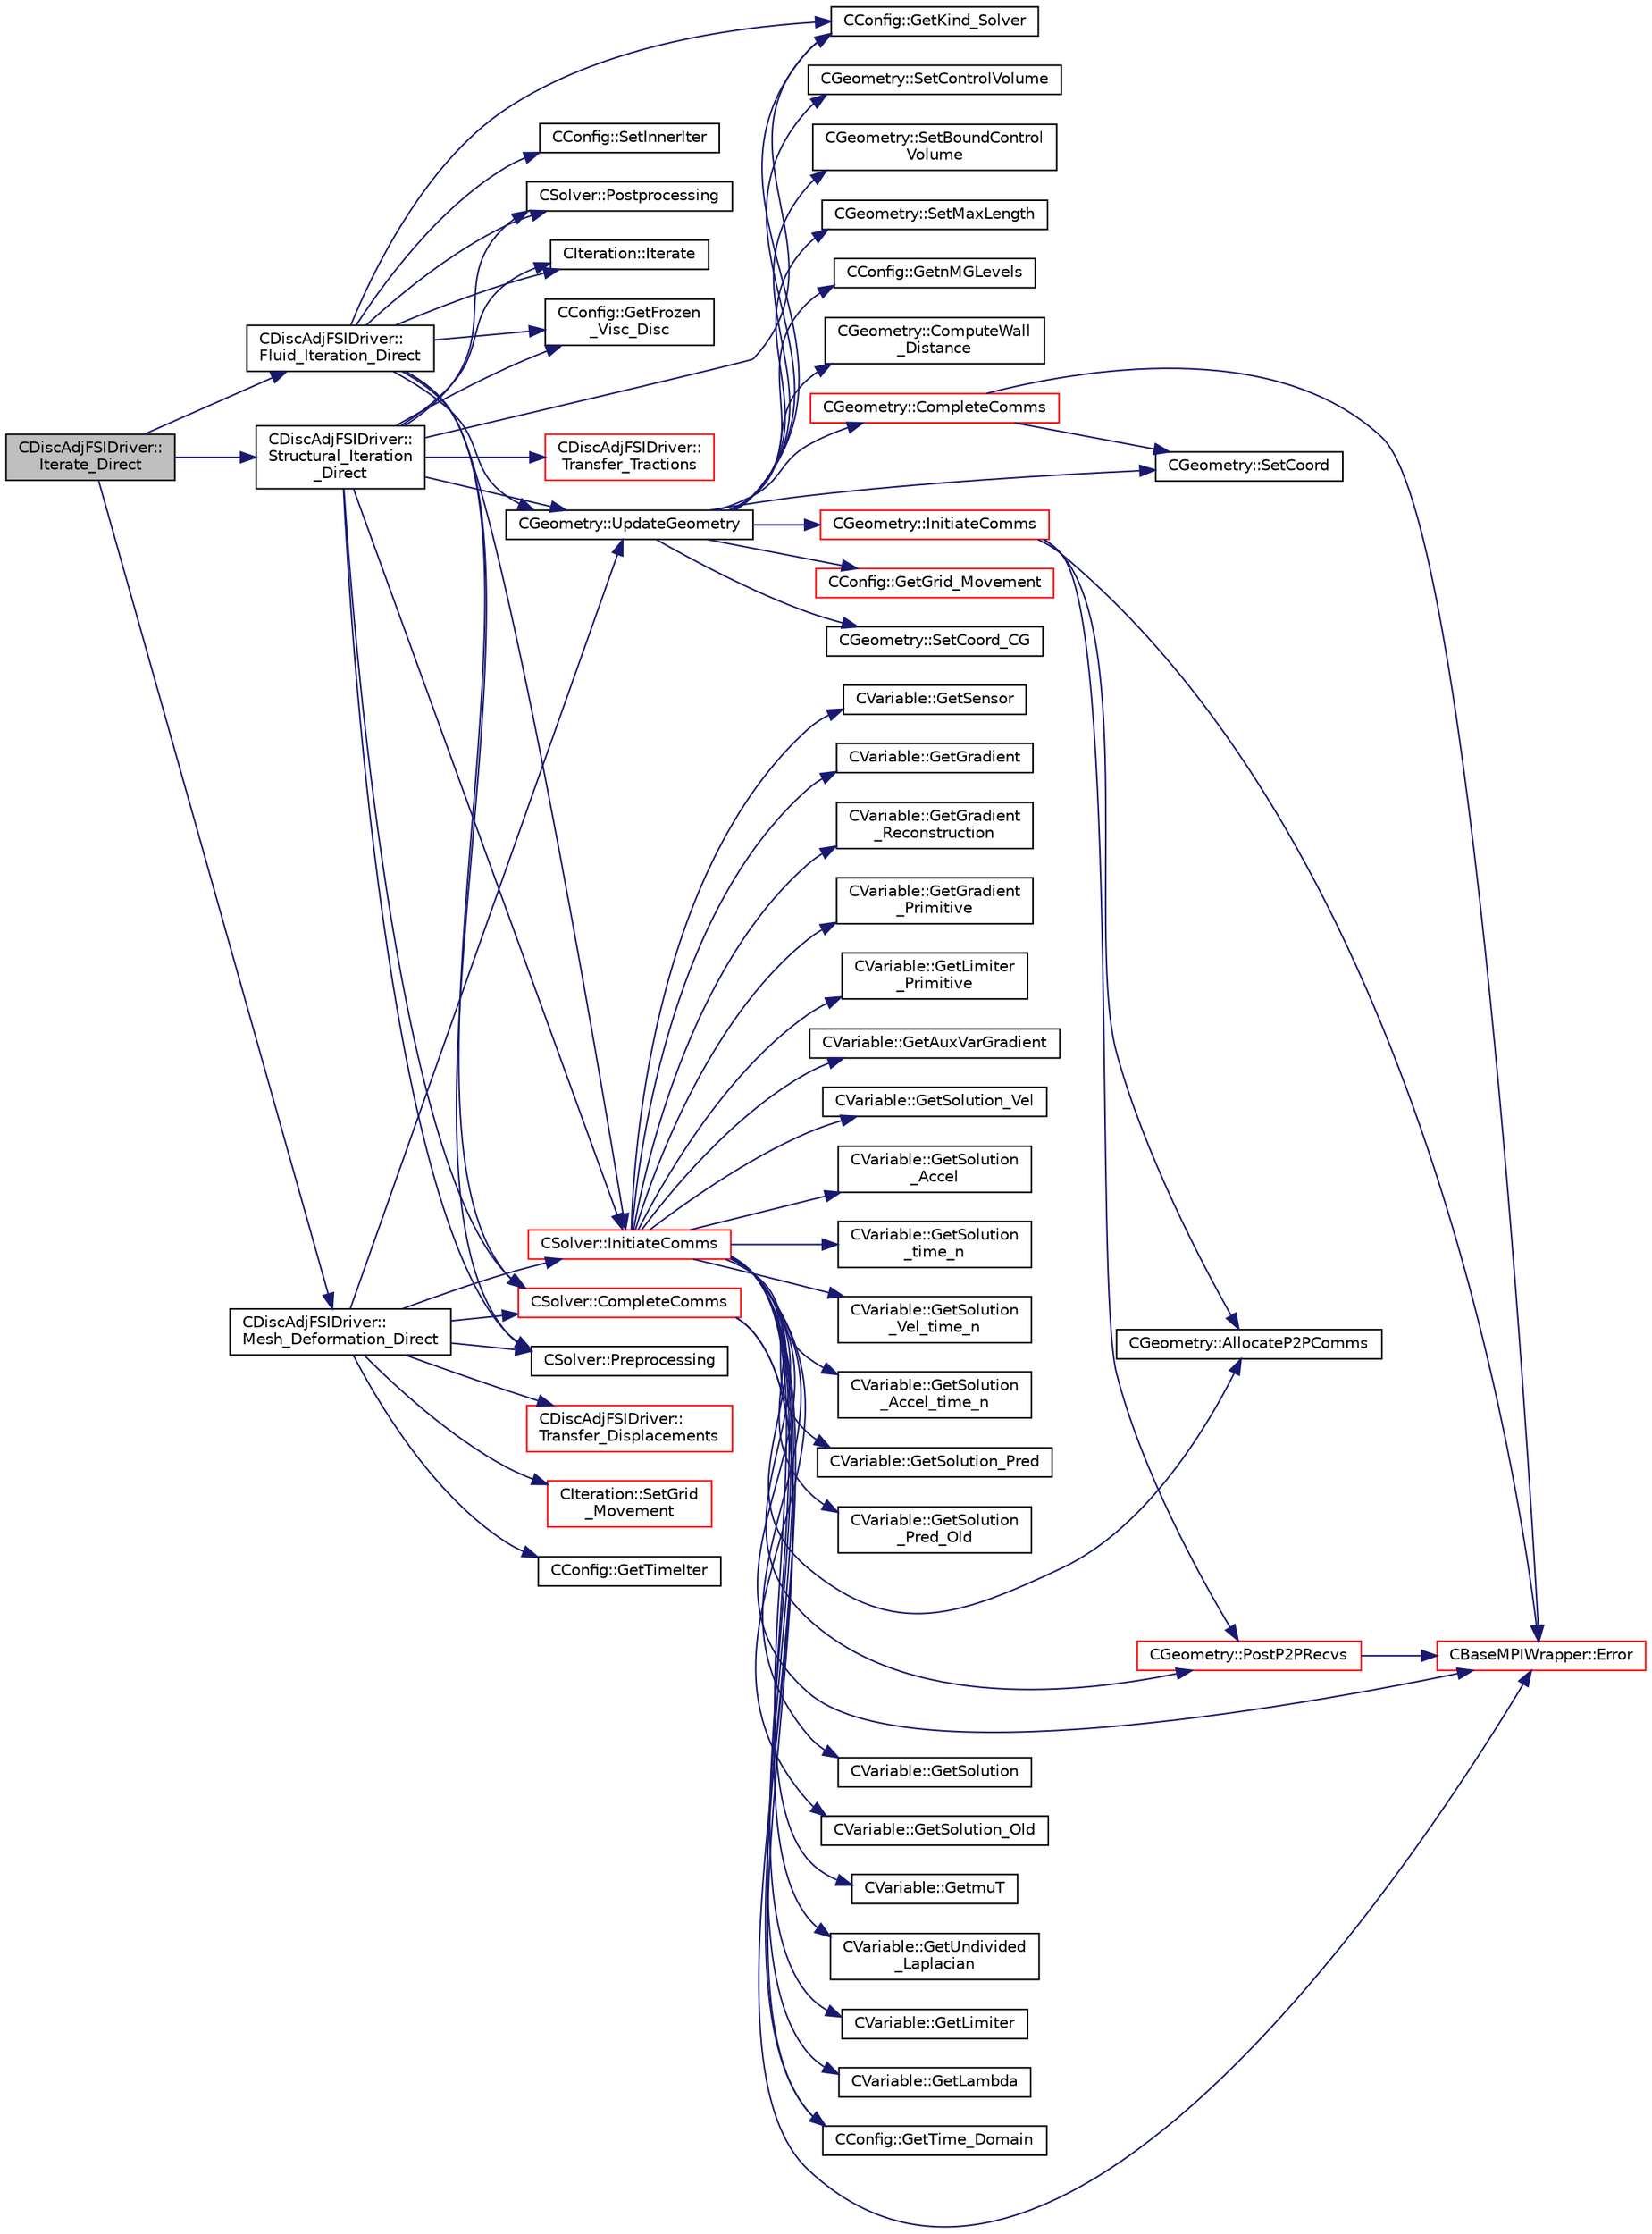 digraph "CDiscAdjFSIDriver::Iterate_Direct"
{
  edge [fontname="Helvetica",fontsize="10",labelfontname="Helvetica",labelfontsize="10"];
  node [fontname="Helvetica",fontsize="10",shape=record];
  rankdir="LR";
  Node1111 [label="CDiscAdjFSIDriver::\lIterate_Direct",height=0.2,width=0.4,color="black", fillcolor="grey75", style="filled", fontcolor="black"];
  Node1111 -> Node1112 [color="midnightblue",fontsize="10",style="solid",fontname="Helvetica"];
  Node1112 [label="CDiscAdjFSIDriver::\lFluid_Iteration_Direct",height=0.2,width=0.4,color="black", fillcolor="white", style="filled",URL="$class_c_disc_adj_f_s_i_driver.html#aade7f9d8b7f7f1ddccfdc62d3b1fdaa8",tooltip="Run a direct flow iteration. "];
  Node1112 -> Node1113 [color="midnightblue",fontsize="10",style="solid",fontname="Helvetica"];
  Node1113 [label="CConfig::GetKind_Solver",height=0.2,width=0.4,color="black", fillcolor="white", style="filled",URL="$class_c_config.html#a0e2628fc803f14ec6179427ee02e8655",tooltip="Governing equations of the flow (it can be different from the run time equation). ..."];
  Node1112 -> Node1114 [color="midnightblue",fontsize="10",style="solid",fontname="Helvetica"];
  Node1114 [label="CConfig::GetFrozen\l_Visc_Disc",height=0.2,width=0.4,color="black", fillcolor="white", style="filled",URL="$class_c_config.html#adb146862f57545364350419287581bbc",tooltip="Provides information about the way in which the turbulence will be treated by the disc..."];
  Node1112 -> Node1115 [color="midnightblue",fontsize="10",style="solid",fontname="Helvetica"];
  Node1115 [label="CGeometry::UpdateGeometry",height=0.2,width=0.4,color="black", fillcolor="white", style="filled",URL="$class_c_geometry.html#a19a4ef04ee51e37dc80cebf429e71a55",tooltip="Update the multi-grid structure and the wall-distance. "];
  Node1115 -> Node1116 [color="midnightblue",fontsize="10",style="solid",fontname="Helvetica"];
  Node1116 [label="CGeometry::InitiateComms",height=0.2,width=0.4,color="red", fillcolor="white", style="filled",URL="$class_c_geometry.html#aade184b0616ad6d83a721f1b17473df3",tooltip="Routine to load a geometric quantity into the data structures for MPI point-to-point communication an..."];
  Node1116 -> Node1118 [color="midnightblue",fontsize="10",style="solid",fontname="Helvetica"];
  Node1118 [label="CBaseMPIWrapper::Error",height=0.2,width=0.4,color="red", fillcolor="white", style="filled",URL="$class_c_base_m_p_i_wrapper.html#a04457c47629bda56704e6a8804833eeb"];
  Node1116 -> Node1120 [color="midnightblue",fontsize="10",style="solid",fontname="Helvetica"];
  Node1120 [label="CGeometry::AllocateP2PComms",height=0.2,width=0.4,color="black", fillcolor="white", style="filled",URL="$class_c_geometry.html#ab8d78a9f4017431b7542e154f58a7e63",tooltip="Routine to allocate buffers for point-to-point MPI communications. Also called to dynamically realloc..."];
  Node1116 -> Node1121 [color="midnightblue",fontsize="10",style="solid",fontname="Helvetica"];
  Node1121 [label="CGeometry::PostP2PRecvs",height=0.2,width=0.4,color="red", fillcolor="white", style="filled",URL="$class_c_geometry.html#a35dd847b43dad069e3d73e376a0f32fb",tooltip="Routine to launch non-blocking recvs only for all point-to-point communication with neighboring parti..."];
  Node1121 -> Node1118 [color="midnightblue",fontsize="10",style="solid",fontname="Helvetica"];
  Node1115 -> Node1131 [color="midnightblue",fontsize="10",style="solid",fontname="Helvetica"];
  Node1131 [label="CGeometry::CompleteComms",height=0.2,width=0.4,color="red", fillcolor="white", style="filled",URL="$class_c_geometry.html#a18d2f0e3a00218eef232cd75029bc53e",tooltip="Routine to complete the set of non-blocking communications launched by InitiateComms() and unpacking ..."];
  Node1131 -> Node1133 [color="midnightblue",fontsize="10",style="solid",fontname="Helvetica"];
  Node1133 [label="CGeometry::SetCoord",height=0.2,width=0.4,color="black", fillcolor="white", style="filled",URL="$class_c_geometry.html#a5956a22f6942c7cd1b2a53dcaa201972",tooltip="A virtual member. "];
  Node1131 -> Node1118 [color="midnightblue",fontsize="10",style="solid",fontname="Helvetica"];
  Node1115 -> Node1138 [color="midnightblue",fontsize="10",style="solid",fontname="Helvetica"];
  Node1138 [label="CConfig::GetGrid_Movement",height=0.2,width=0.4,color="red", fillcolor="white", style="filled",URL="$class_c_config.html#a65f49bf3888539804cc0ceac28a32923",tooltip="Get information about the grid movement. "];
  Node1115 -> Node1140 [color="midnightblue",fontsize="10",style="solid",fontname="Helvetica"];
  Node1140 [label="CGeometry::SetCoord_CG",height=0.2,width=0.4,color="black", fillcolor="white", style="filled",URL="$class_c_geometry.html#a83962c234a9cafc63a3d4a8f2ac48875",tooltip="Sets CG coordinates. "];
  Node1115 -> Node1141 [color="midnightblue",fontsize="10",style="solid",fontname="Helvetica"];
  Node1141 [label="CGeometry::SetControlVolume",height=0.2,width=0.4,color="black", fillcolor="white", style="filled",URL="$class_c_geometry.html#a2801527cce396e9b4f8d91a57fe82712",tooltip="Sets control volume. "];
  Node1115 -> Node1142 [color="midnightblue",fontsize="10",style="solid",fontname="Helvetica"];
  Node1142 [label="CGeometry::SetBoundControl\lVolume",height=0.2,width=0.4,color="black", fillcolor="white", style="filled",URL="$class_c_geometry.html#adf22bc637db1c4d9dd150c6185ab1566",tooltip="A virtual member. "];
  Node1115 -> Node1143 [color="midnightblue",fontsize="10",style="solid",fontname="Helvetica"];
  Node1143 [label="CGeometry::SetMaxLength",height=0.2,width=0.4,color="black", fillcolor="white", style="filled",URL="$class_c_geometry.html#a6eee72ed5a355f210937e6ea2b10b961",tooltip="Set max length. "];
  Node1115 -> Node1144 [color="midnightblue",fontsize="10",style="solid",fontname="Helvetica"];
  Node1144 [label="CConfig::GetnMGLevels",height=0.2,width=0.4,color="black", fillcolor="white", style="filled",URL="$class_c_config.html#aea7f78497a5cd863bd065391232329fd",tooltip="Get the number of multigrid levels. "];
  Node1115 -> Node1133 [color="midnightblue",fontsize="10",style="solid",fontname="Helvetica"];
  Node1115 -> Node1113 [color="midnightblue",fontsize="10",style="solid",fontname="Helvetica"];
  Node1115 -> Node1145 [color="midnightblue",fontsize="10",style="solid",fontname="Helvetica"];
  Node1145 [label="CGeometry::ComputeWall\l_Distance",height=0.2,width=0.4,color="black", fillcolor="white", style="filled",URL="$class_c_geometry.html#a93454bd7724a75f30983a505f97dd8be",tooltip="Computes the wall distance. "];
  Node1112 -> Node1146 [color="midnightblue",fontsize="10",style="solid",fontname="Helvetica"];
  Node1146 [label="CSolver::InitiateComms",height=0.2,width=0.4,color="red", fillcolor="white", style="filled",URL="$class_c_solver.html#a68ef94bc50683bd1f1d750b4a8cb7351",tooltip="Routine to load a solver quantity into the data structures for MPI point-to-point communication and t..."];
  Node1146 -> Node1147 [color="midnightblue",fontsize="10",style="solid",fontname="Helvetica"];
  Node1147 [label="CConfig::GetTime_Domain",height=0.2,width=0.4,color="black", fillcolor="white", style="filled",URL="$class_c_config.html#a6a11350b3c8d7577318be43cda6f7292",tooltip="Check if the multizone problem is solved for time domain. "];
  Node1146 -> Node1118 [color="midnightblue",fontsize="10",style="solid",fontname="Helvetica"];
  Node1146 -> Node1120 [color="midnightblue",fontsize="10",style="solid",fontname="Helvetica"];
  Node1146 -> Node1121 [color="midnightblue",fontsize="10",style="solid",fontname="Helvetica"];
  Node1146 -> Node1148 [color="midnightblue",fontsize="10",style="solid",fontname="Helvetica"];
  Node1148 [label="CVariable::GetSolution",height=0.2,width=0.4,color="black", fillcolor="white", style="filled",URL="$class_c_variable.html#a261483e39c23c1de7cb9aea7e917c121",tooltip="Get the solution. "];
  Node1146 -> Node1149 [color="midnightblue",fontsize="10",style="solid",fontname="Helvetica"];
  Node1149 [label="CVariable::GetSolution_Old",height=0.2,width=0.4,color="black", fillcolor="white", style="filled",URL="$class_c_variable.html#a70a9df6b6cc631f9c3b9a3ef7b3ecfe4",tooltip="Get the old solution of the problem (Runge-Kutta method) "];
  Node1146 -> Node1150 [color="midnightblue",fontsize="10",style="solid",fontname="Helvetica"];
  Node1150 [label="CVariable::GetmuT",height=0.2,width=0.4,color="black", fillcolor="white", style="filled",URL="$class_c_variable.html#ad35ee29420764dda0bbb574f7a7253e7",tooltip="Get the value of the eddy viscosity. "];
  Node1146 -> Node1151 [color="midnightblue",fontsize="10",style="solid",fontname="Helvetica"];
  Node1151 [label="CVariable::GetUndivided\l_Laplacian",height=0.2,width=0.4,color="black", fillcolor="white", style="filled",URL="$class_c_variable.html#a1dd90f7826e65b6b9fe15becaf82b1af",tooltip="Get the undivided laplacian of the solution. "];
  Node1146 -> Node1152 [color="midnightblue",fontsize="10",style="solid",fontname="Helvetica"];
  Node1152 [label="CVariable::GetLimiter",height=0.2,width=0.4,color="black", fillcolor="white", style="filled",URL="$class_c_variable.html#a9575966f5c250fca5f6c6ff4f2dd7558",tooltip="Get the value of the slope limiter. "];
  Node1146 -> Node1153 [color="midnightblue",fontsize="10",style="solid",fontname="Helvetica"];
  Node1153 [label="CVariable::GetLambda",height=0.2,width=0.4,color="black", fillcolor="white", style="filled",URL="$class_c_variable.html#af0b6afbd2666eab791d902f50fc3e869",tooltip="Get the value of the spectral radius. "];
  Node1146 -> Node1154 [color="midnightblue",fontsize="10",style="solid",fontname="Helvetica"];
  Node1154 [label="CVariable::GetSensor",height=0.2,width=0.4,color="black", fillcolor="white", style="filled",URL="$class_c_variable.html#afec545423f883bcd961ac9f1e5d18dd2",tooltip="Get the pressure sensor. "];
  Node1146 -> Node1155 [color="midnightblue",fontsize="10",style="solid",fontname="Helvetica"];
  Node1155 [label="CVariable::GetGradient",height=0.2,width=0.4,color="black", fillcolor="white", style="filled",URL="$class_c_variable.html#a7b58da4a928d622e7c2d4b4db047769d",tooltip="Get the value of the solution gradient. "];
  Node1146 -> Node1156 [color="midnightblue",fontsize="10",style="solid",fontname="Helvetica"];
  Node1156 [label="CVariable::GetGradient\l_Reconstruction",height=0.2,width=0.4,color="black", fillcolor="white", style="filled",URL="$class_c_variable.html#a977f02338e95faf16da03dceb858d21b",tooltip="Get the value of the primitive gradient for MUSCL reconstruction. "];
  Node1146 -> Node1157 [color="midnightblue",fontsize="10",style="solid",fontname="Helvetica"];
  Node1157 [label="CVariable::GetGradient\l_Primitive",height=0.2,width=0.4,color="black", fillcolor="white", style="filled",URL="$class_c_variable.html#a8b7f4e020a837b1fe639e8d875f964d5",tooltip="A virtual member. "];
  Node1146 -> Node1158 [color="midnightblue",fontsize="10",style="solid",fontname="Helvetica"];
  Node1158 [label="CVariable::GetLimiter\l_Primitive",height=0.2,width=0.4,color="black", fillcolor="white", style="filled",URL="$class_c_variable.html#a16ceb9b6d42113b37bb6f19652b22ed4",tooltip="A virtual member. "];
  Node1146 -> Node1159 [color="midnightblue",fontsize="10",style="solid",fontname="Helvetica"];
  Node1159 [label="CVariable::GetAuxVarGradient",height=0.2,width=0.4,color="black", fillcolor="white", style="filled",URL="$class_c_variable.html#a834d120ef94368df0db7b3b96a7a324c",tooltip="Get the gradient of the auxiliary variable. "];
  Node1146 -> Node1160 [color="midnightblue",fontsize="10",style="solid",fontname="Helvetica"];
  Node1160 [label="CVariable::GetSolution_Vel",height=0.2,width=0.4,color="black", fillcolor="white", style="filled",URL="$class_c_variable.html#ae403ee21871629716cbabead1c587dac",tooltip="Get the velocity (Structural Analysis). "];
  Node1146 -> Node1161 [color="midnightblue",fontsize="10",style="solid",fontname="Helvetica"];
  Node1161 [label="CVariable::GetSolution\l_Accel",height=0.2,width=0.4,color="black", fillcolor="white", style="filled",URL="$class_c_variable.html#aef2fdf091198070a00d12cdb4dea3ff6",tooltip="Get the acceleration (Structural Analysis). "];
  Node1146 -> Node1162 [color="midnightblue",fontsize="10",style="solid",fontname="Helvetica"];
  Node1162 [label="CVariable::GetSolution\l_time_n",height=0.2,width=0.4,color="black", fillcolor="white", style="filled",URL="$class_c_variable.html#a9162db789c2ca2b71159697cc500fcce",tooltip="Get the solution at time n. "];
  Node1146 -> Node1163 [color="midnightblue",fontsize="10",style="solid",fontname="Helvetica"];
  Node1163 [label="CVariable::GetSolution\l_Vel_time_n",height=0.2,width=0.4,color="black", fillcolor="white", style="filled",URL="$class_c_variable.html#ab36e9bb95a17f0561a94edb80f1ca4c0",tooltip="Get the velocity of the nodes (Structural Analysis) at time n. "];
  Node1146 -> Node1164 [color="midnightblue",fontsize="10",style="solid",fontname="Helvetica"];
  Node1164 [label="CVariable::GetSolution\l_Accel_time_n",height=0.2,width=0.4,color="black", fillcolor="white", style="filled",URL="$class_c_variable.html#acb493936a05287142a6257122f5cefb5",tooltip="Get the acceleration of the nodes (Structural Analysis) at time n. "];
  Node1146 -> Node1165 [color="midnightblue",fontsize="10",style="solid",fontname="Helvetica"];
  Node1165 [label="CVariable::GetSolution_Pred",height=0.2,width=0.4,color="black", fillcolor="white", style="filled",URL="$class_c_variable.html#adba4a8e082e70a9a6fe5d1d9c6e5c820",tooltip="A virtual member. Get the value of the solution predictor. "];
  Node1146 -> Node1166 [color="midnightblue",fontsize="10",style="solid",fontname="Helvetica"];
  Node1166 [label="CVariable::GetSolution\l_Pred_Old",height=0.2,width=0.4,color="black", fillcolor="white", style="filled",URL="$class_c_variable.html#a626f4cad3d20be125e844b9076e44e07",tooltip="A virtual member. Get the value of the solution predictor. "];
  Node1112 -> Node1169 [color="midnightblue",fontsize="10",style="solid",fontname="Helvetica"];
  Node1169 [label="CSolver::CompleteComms",height=0.2,width=0.4,color="red", fillcolor="white", style="filled",URL="$class_c_solver.html#a8d3046ad54e177f0705a2bff99c1cf16",tooltip="Routine to complete the set of non-blocking communications launched by InitiateComms() and unpacking ..."];
  Node1169 -> Node1147 [color="midnightblue",fontsize="10",style="solid",fontname="Helvetica"];
  Node1169 -> Node1118 [color="midnightblue",fontsize="10",style="solid",fontname="Helvetica"];
  Node1112 -> Node1191 [color="midnightblue",fontsize="10",style="solid",fontname="Helvetica"];
  Node1191 [label="CSolver::Preprocessing",height=0.2,width=0.4,color="black", fillcolor="white", style="filled",URL="$class_c_solver.html#a5c530a5946aeeceb039c841115dd4b9b",tooltip="A virtual member. "];
  Node1112 -> Node1192 [color="midnightblue",fontsize="10",style="solid",fontname="Helvetica"];
  Node1192 [label="CSolver::Postprocessing",height=0.2,width=0.4,color="black", fillcolor="white", style="filled",URL="$class_c_solver.html#a4417611bfa1a44467e40f47025e2a573",tooltip="A virtual member. "];
  Node1112 -> Node1193 [color="midnightblue",fontsize="10",style="solid",fontname="Helvetica"];
  Node1193 [label="CConfig::SetInnerIter",height=0.2,width=0.4,color="black", fillcolor="white", style="filled",URL="$class_c_config.html#af57608dd44a9211af952763a67cbb2dc",tooltip="Set the current FSI iteration number. "];
  Node1112 -> Node1194 [color="midnightblue",fontsize="10",style="solid",fontname="Helvetica"];
  Node1194 [label="CIteration::Iterate",height=0.2,width=0.4,color="black", fillcolor="white", style="filled",URL="$class_c_iteration.html#ac2bfb6eea40949bb8c99db679ff8503e",tooltip="A virtual member. "];
  Node1111 -> Node1195 [color="midnightblue",fontsize="10",style="solid",fontname="Helvetica"];
  Node1195 [label="CDiscAdjFSIDriver::\lStructural_Iteration\l_Direct",height=0.2,width=0.4,color="black", fillcolor="white", style="filled",URL="$class_c_disc_adj_f_s_i_driver.html#aef8192d6dd5451f1e496e9847c2c5c65",tooltip="Run a direct structural iteration. "];
  Node1195 -> Node1113 [color="midnightblue",fontsize="10",style="solid",fontname="Helvetica"];
  Node1195 -> Node1114 [color="midnightblue",fontsize="10",style="solid",fontname="Helvetica"];
  Node1195 -> Node1146 [color="midnightblue",fontsize="10",style="solid",fontname="Helvetica"];
  Node1195 -> Node1169 [color="midnightblue",fontsize="10",style="solid",fontname="Helvetica"];
  Node1195 -> Node1115 [color="midnightblue",fontsize="10",style="solid",fontname="Helvetica"];
  Node1195 -> Node1191 [color="midnightblue",fontsize="10",style="solid",fontname="Helvetica"];
  Node1195 -> Node1192 [color="midnightblue",fontsize="10",style="solid",fontname="Helvetica"];
  Node1195 -> Node1196 [color="midnightblue",fontsize="10",style="solid",fontname="Helvetica"];
  Node1196 [label="CDiscAdjFSIDriver::\lTransfer_Tractions",height=0.2,width=0.4,color="red", fillcolor="white", style="filled",URL="$class_c_disc_adj_f_s_i_driver.html#a8a5adeec0fded237d6d0d4dba1a0be20",tooltip="Transfer the tractions computed on the fluid solver into the structural solver. "];
  Node1195 -> Node1194 [color="midnightblue",fontsize="10",style="solid",fontname="Helvetica"];
  Node1111 -> Node1217 [color="midnightblue",fontsize="10",style="solid",fontname="Helvetica"];
  Node1217 [label="CDiscAdjFSIDriver::\lMesh_Deformation_Direct",height=0.2,width=0.4,color="black", fillcolor="white", style="filled",URL="$class_c_disc_adj_f_s_i_driver.html#ad683500d6b3773af342165b1b18f5c59",tooltip="Run a direct mesh deformation. "];
  Node1217 -> Node1218 [color="midnightblue",fontsize="10",style="solid",fontname="Helvetica"];
  Node1218 [label="CConfig::GetTimeIter",height=0.2,width=0.4,color="black", fillcolor="white", style="filled",URL="$class_c_config.html#aa659f28a1d71b0924944a9fb248e3d6e",tooltip="Get the current time iteration number. "];
  Node1217 -> Node1115 [color="midnightblue",fontsize="10",style="solid",fontname="Helvetica"];
  Node1217 -> Node1146 [color="midnightblue",fontsize="10",style="solid",fontname="Helvetica"];
  Node1217 -> Node1169 [color="midnightblue",fontsize="10",style="solid",fontname="Helvetica"];
  Node1217 -> Node1191 [color="midnightblue",fontsize="10",style="solid",fontname="Helvetica"];
  Node1217 -> Node1219 [color="midnightblue",fontsize="10",style="solid",fontname="Helvetica"];
  Node1219 [label="CDiscAdjFSIDriver::\lTransfer_Displacements",height=0.2,width=0.4,color="red", fillcolor="white", style="filled",URL="$class_c_disc_adj_f_s_i_driver.html#a3ef2270c24b5b7d9c774c736a757411f",tooltip="Transfer the displacements computed on the structural solver into the fluid solver. "];
  Node1217 -> Node1220 [color="midnightblue",fontsize="10",style="solid",fontname="Helvetica"];
  Node1220 [label="CIteration::SetGrid\l_Movement",height=0.2,width=0.4,color="red", fillcolor="white", style="filled",URL="$class_c_iteration.html#a7b36785762f6b0c214569b185b858b6c",tooltip="Updates the positions and grid velocities for dynamic meshes between physical time steps..."];
}
